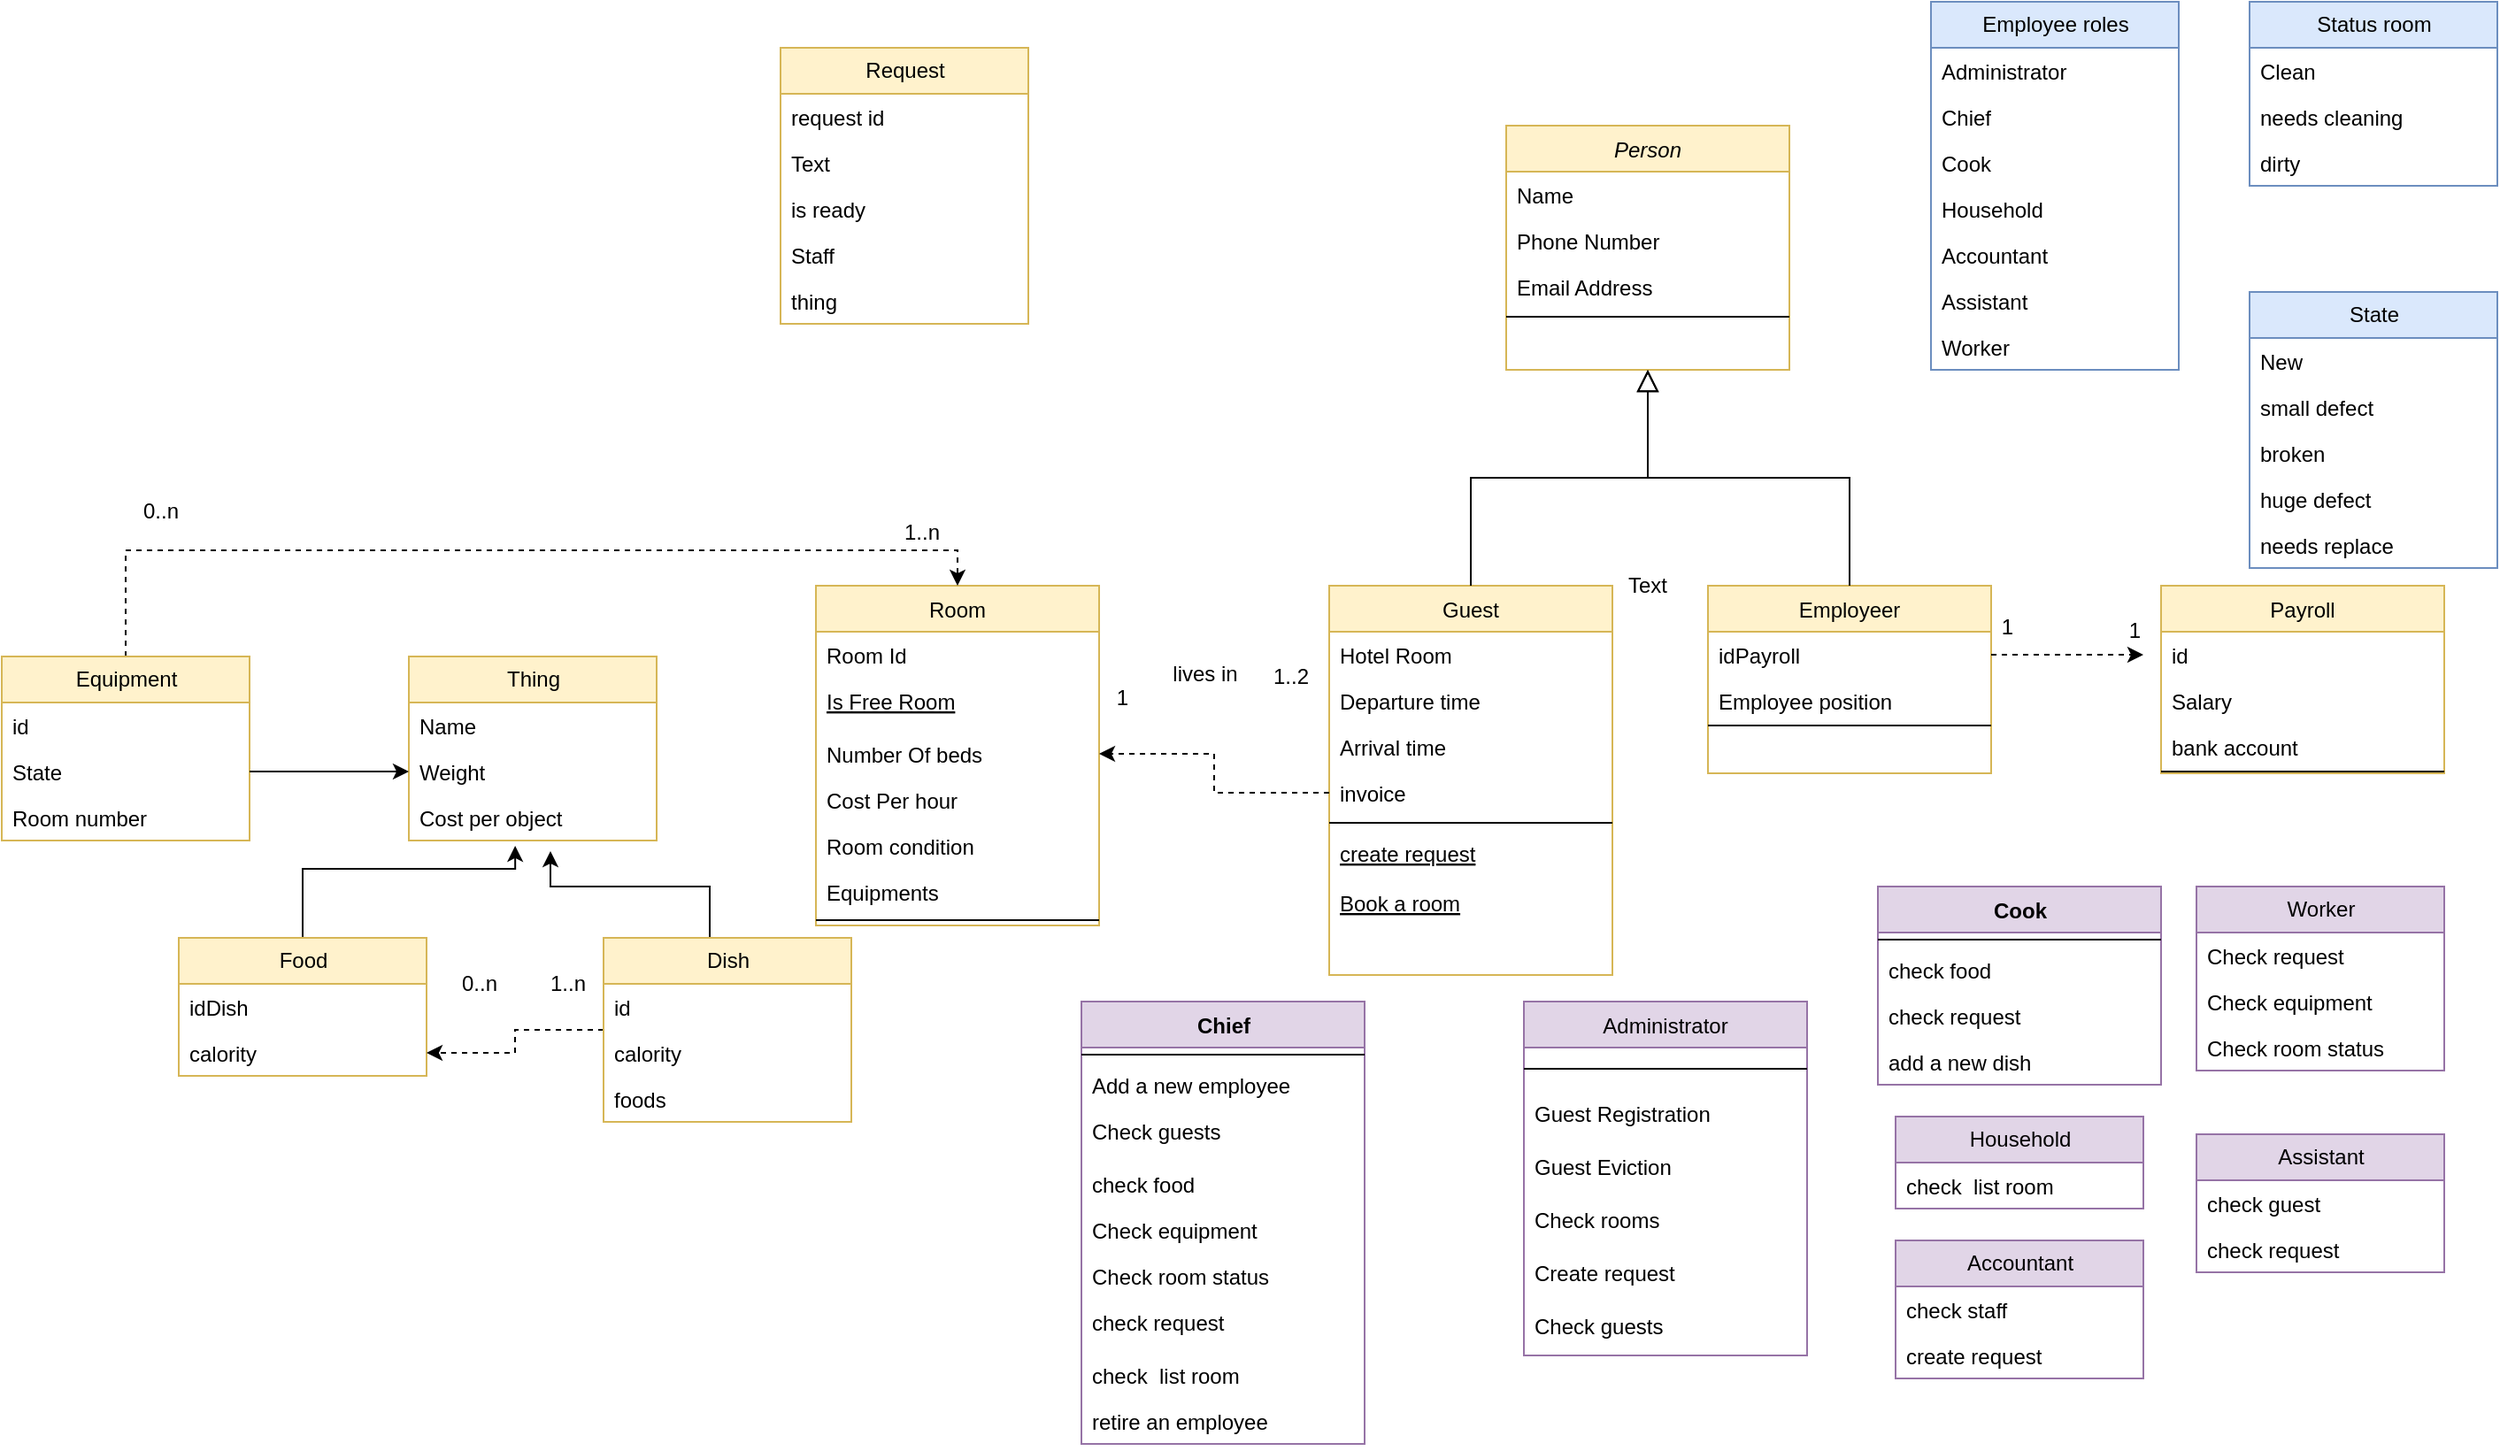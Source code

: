 <mxfile version="14.8.0" type="github">
  <diagram id="C5RBs43oDa-KdzZeNtuy" name="Page-1">
    <mxGraphModel dx="1865" dy="564" grid="1" gridSize="10" guides="1" tooltips="1" connect="1" arrows="1" fold="1" page="1" pageScale="1" pageWidth="827" pageHeight="1169" math="0" shadow="0">
      <root>
        <mxCell id="WIyWlLk6GJQsqaUBKTNV-0" />
        <mxCell id="WIyWlLk6GJQsqaUBKTNV-1" parent="WIyWlLk6GJQsqaUBKTNV-0" />
        <mxCell id="zkfFHV4jXpPFQw0GAbJ--0" value="Person" style="swimlane;fontStyle=2;align=center;verticalAlign=top;childLayout=stackLayout;horizontal=1;startSize=26;horizontalStack=0;resizeParent=1;resizeLast=0;collapsible=1;marginBottom=0;rounded=0;shadow=0;strokeWidth=1;fillColor=#fff2cc;strokeColor=#d6b656;" parent="WIyWlLk6GJQsqaUBKTNV-1" vertex="1">
          <mxGeometry x="220" y="100" width="160" height="138" as="geometry">
            <mxRectangle x="230" y="140" width="160" height="26" as="alternateBounds" />
          </mxGeometry>
        </mxCell>
        <mxCell id="zkfFHV4jXpPFQw0GAbJ--1" value="Name" style="text;align=left;verticalAlign=top;spacingLeft=4;spacingRight=4;overflow=hidden;rotatable=0;points=[[0,0.5],[1,0.5]];portConstraint=eastwest;" parent="zkfFHV4jXpPFQw0GAbJ--0" vertex="1">
          <mxGeometry y="26" width="160" height="26" as="geometry" />
        </mxCell>
        <mxCell id="zkfFHV4jXpPFQw0GAbJ--2" value="Phone Number" style="text;align=left;verticalAlign=top;spacingLeft=4;spacingRight=4;overflow=hidden;rotatable=0;points=[[0,0.5],[1,0.5]];portConstraint=eastwest;rounded=0;shadow=0;html=0;" parent="zkfFHV4jXpPFQw0GAbJ--0" vertex="1">
          <mxGeometry y="52" width="160" height="26" as="geometry" />
        </mxCell>
        <mxCell id="zkfFHV4jXpPFQw0GAbJ--3" value="Email Address" style="text;align=left;verticalAlign=top;spacingLeft=4;spacingRight=4;overflow=hidden;rotatable=0;points=[[0,0.5],[1,0.5]];portConstraint=eastwest;rounded=0;shadow=0;html=0;" parent="zkfFHV4jXpPFQw0GAbJ--0" vertex="1">
          <mxGeometry y="78" width="160" height="26" as="geometry" />
        </mxCell>
        <mxCell id="zkfFHV4jXpPFQw0GAbJ--4" value="" style="line;html=1;strokeWidth=1;align=left;verticalAlign=middle;spacingTop=-1;spacingLeft=3;spacingRight=3;rotatable=0;labelPosition=right;points=[];portConstraint=eastwest;" parent="zkfFHV4jXpPFQw0GAbJ--0" vertex="1">
          <mxGeometry y="104" width="160" height="8" as="geometry" />
        </mxCell>
        <mxCell id="zkfFHV4jXpPFQw0GAbJ--6" value="Guest" style="swimlane;fontStyle=0;align=center;verticalAlign=top;childLayout=stackLayout;horizontal=1;startSize=26;horizontalStack=0;resizeParent=1;resizeLast=0;collapsible=1;marginBottom=0;rounded=0;shadow=0;strokeWidth=1;fillColor=#fff2cc;strokeColor=#d6b656;" parent="WIyWlLk6GJQsqaUBKTNV-1" vertex="1">
          <mxGeometry x="120" y="360" width="160" height="220" as="geometry">
            <mxRectangle x="120" y="360" width="160" height="26" as="alternateBounds" />
          </mxGeometry>
        </mxCell>
        <mxCell id="zkfFHV4jXpPFQw0GAbJ--7" value="Hotel Room" style="text;align=left;verticalAlign=top;spacingLeft=4;spacingRight=4;overflow=hidden;rotatable=0;points=[[0,0.5],[1,0.5]];portConstraint=eastwest;" parent="zkfFHV4jXpPFQw0GAbJ--6" vertex="1">
          <mxGeometry y="26" width="160" height="26" as="geometry" />
        </mxCell>
        <mxCell id="yf0rMmbmhdblQvmh_rV2-175" value="Departure time" style="text;align=left;verticalAlign=top;spacingLeft=4;spacingRight=4;overflow=hidden;rotatable=0;points=[[0,0.5],[1,0.5]];portConstraint=eastwest;rounded=0;shadow=0;html=0;" parent="zkfFHV4jXpPFQw0GAbJ--6" vertex="1">
          <mxGeometry y="52" width="160" height="26" as="geometry" />
        </mxCell>
        <mxCell id="QHT1mPPRwFDzOQVQtcU4-8" value="Arrival time" style="text;align=left;verticalAlign=top;spacingLeft=4;spacingRight=4;overflow=hidden;rotatable=0;points=[[0,0.5],[1,0.5]];portConstraint=eastwest;rounded=0;shadow=0;html=0;" vertex="1" parent="zkfFHV4jXpPFQw0GAbJ--6">
          <mxGeometry y="78" width="160" height="26" as="geometry" />
        </mxCell>
        <mxCell id="zkfFHV4jXpPFQw0GAbJ--8" value="invoice" style="text;align=left;verticalAlign=top;spacingLeft=4;spacingRight=4;overflow=hidden;rotatable=0;points=[[0,0.5],[1,0.5]];portConstraint=eastwest;rounded=0;shadow=0;html=0;" parent="zkfFHV4jXpPFQw0GAbJ--6" vertex="1">
          <mxGeometry y="104" width="160" height="26" as="geometry" />
        </mxCell>
        <mxCell id="zkfFHV4jXpPFQw0GAbJ--9" value="" style="line;html=1;strokeWidth=1;align=left;verticalAlign=middle;spacingTop=-1;spacingLeft=3;spacingRight=3;rotatable=0;labelPosition=right;points=[];portConstraint=eastwest;" parent="zkfFHV4jXpPFQw0GAbJ--6" vertex="1">
          <mxGeometry y="130" width="160" height="8" as="geometry" />
        </mxCell>
        <mxCell id="yf0rMmbmhdblQvmh_rV2-177" value="create request" style="text;align=left;verticalAlign=top;spacingLeft=4;spacingRight=4;overflow=hidden;rotatable=0;points=[[0,0.5],[1,0.5]];portConstraint=eastwest;fontStyle=4" parent="zkfFHV4jXpPFQw0GAbJ--6" vertex="1">
          <mxGeometry y="138" width="160" height="28" as="geometry" />
        </mxCell>
        <mxCell id="zkfFHV4jXpPFQw0GAbJ--10" value="Book a room" style="text;align=left;verticalAlign=top;spacingLeft=4;spacingRight=4;overflow=hidden;rotatable=0;points=[[0,0.5],[1,0.5]];portConstraint=eastwest;fontStyle=4" parent="zkfFHV4jXpPFQw0GAbJ--6" vertex="1">
          <mxGeometry y="166" width="160" height="28" as="geometry" />
        </mxCell>
        <mxCell id="zkfFHV4jXpPFQw0GAbJ--12" value="" style="endArrow=block;endSize=10;endFill=0;shadow=0;strokeWidth=1;rounded=0;edgeStyle=elbowEdgeStyle;elbow=vertical;" parent="WIyWlLk6GJQsqaUBKTNV-1" source="zkfFHV4jXpPFQw0GAbJ--6" target="zkfFHV4jXpPFQw0GAbJ--0" edge="1">
          <mxGeometry width="160" relative="1" as="geometry">
            <mxPoint x="200" y="203" as="sourcePoint" />
            <mxPoint x="200" y="203" as="targetPoint" />
          </mxGeometry>
        </mxCell>
        <mxCell id="zkfFHV4jXpPFQw0GAbJ--13" value="Employeer" style="swimlane;fontStyle=0;align=center;verticalAlign=top;childLayout=stackLayout;horizontal=1;startSize=26;horizontalStack=0;resizeParent=1;resizeLast=0;collapsible=1;marginBottom=0;rounded=0;shadow=0;strokeWidth=1;fillColor=#fff2cc;strokeColor=#d6b656;" parent="WIyWlLk6GJQsqaUBKTNV-1" vertex="1">
          <mxGeometry x="334" y="360" width="160" height="106" as="geometry">
            <mxRectangle x="340" y="380" width="170" height="26" as="alternateBounds" />
          </mxGeometry>
        </mxCell>
        <mxCell id="yf0rMmbmhdblQvmh_rV2-78" value="idPayroll" style="text;align=left;verticalAlign=top;spacingLeft=4;spacingRight=4;overflow=hidden;rotatable=0;points=[[0,0.5],[1,0.5]];portConstraint=eastwest;" parent="zkfFHV4jXpPFQw0GAbJ--13" vertex="1">
          <mxGeometry y="26" width="160" height="26" as="geometry" />
        </mxCell>
        <mxCell id="zkfFHV4jXpPFQw0GAbJ--14" value="Employee position" style="text;align=left;verticalAlign=top;spacingLeft=4;spacingRight=4;overflow=hidden;rotatable=0;points=[[0,0.5],[1,0.5]];portConstraint=eastwest;" parent="zkfFHV4jXpPFQw0GAbJ--13" vertex="1">
          <mxGeometry y="52" width="160" height="26" as="geometry" />
        </mxCell>
        <mxCell id="zkfFHV4jXpPFQw0GAbJ--15" value="" style="line;html=1;strokeWidth=1;align=left;verticalAlign=middle;spacingTop=-1;spacingLeft=3;spacingRight=3;rotatable=0;labelPosition=right;points=[];portConstraint=eastwest;" parent="zkfFHV4jXpPFQw0GAbJ--13" vertex="1">
          <mxGeometry y="78" width="160" height="2" as="geometry" />
        </mxCell>
        <mxCell id="zkfFHV4jXpPFQw0GAbJ--16" value="" style="endArrow=block;endSize=10;endFill=0;shadow=0;strokeWidth=1;rounded=0;edgeStyle=elbowEdgeStyle;elbow=vertical;" parent="WIyWlLk6GJQsqaUBKTNV-1" source="zkfFHV4jXpPFQw0GAbJ--13" target="zkfFHV4jXpPFQw0GAbJ--0" edge="1">
          <mxGeometry width="160" relative="1" as="geometry">
            <mxPoint x="210" y="373" as="sourcePoint" />
            <mxPoint x="310" y="271" as="targetPoint" />
          </mxGeometry>
        </mxCell>
        <mxCell id="yf0rMmbmhdblQvmh_rV2-1" value="Text" style="text;html=1;strokeColor=none;fillColor=none;align=center;verticalAlign=middle;whiteSpace=wrap;rounded=0;" parent="WIyWlLk6GJQsqaUBKTNV-1" vertex="1">
          <mxGeometry x="280" y="350" width="40" height="20" as="geometry" />
        </mxCell>
        <mxCell id="yf0rMmbmhdblQvmh_rV2-2" value="Room" style="swimlane;fontStyle=0;align=center;verticalAlign=top;childLayout=stackLayout;horizontal=1;startSize=26;horizontalStack=0;resizeParent=1;resizeLast=0;collapsible=1;marginBottom=0;rounded=0;shadow=0;strokeWidth=1;fillColor=#fff2cc;strokeColor=#d6b656;" parent="WIyWlLk6GJQsqaUBKTNV-1" vertex="1">
          <mxGeometry x="-170" y="360" width="160" height="192" as="geometry">
            <mxRectangle x="120" y="360" width="160" height="26" as="alternateBounds" />
          </mxGeometry>
        </mxCell>
        <mxCell id="yf0rMmbmhdblQvmh_rV2-3" value="Room Id" style="text;align=left;verticalAlign=top;spacingLeft=4;spacingRight=4;overflow=hidden;rotatable=0;points=[[0,0.5],[1,0.5]];portConstraint=eastwest;" parent="yf0rMmbmhdblQvmh_rV2-2" vertex="1">
          <mxGeometry y="26" width="160" height="26" as="geometry" />
        </mxCell>
        <mxCell id="yf0rMmbmhdblQvmh_rV2-6" value="Is Free Room" style="text;align=left;verticalAlign=top;spacingLeft=4;spacingRight=4;overflow=hidden;rotatable=0;points=[[0,0.5],[1,0.5]];portConstraint=eastwest;fontStyle=4" parent="yf0rMmbmhdblQvmh_rV2-2" vertex="1">
          <mxGeometry y="52" width="160" height="30" as="geometry" />
        </mxCell>
        <mxCell id="yf0rMmbmhdblQvmh_rV2-4" value="Number Of beds" style="text;align=left;verticalAlign=top;spacingLeft=4;spacingRight=4;overflow=hidden;rotatable=0;points=[[0,0.5],[1,0.5]];portConstraint=eastwest;rounded=0;shadow=0;html=0;" parent="yf0rMmbmhdblQvmh_rV2-2" vertex="1">
          <mxGeometry y="82" width="160" height="26" as="geometry" />
        </mxCell>
        <mxCell id="yf0rMmbmhdblQvmh_rV2-31" value="Cost Per hour" style="text;align=left;verticalAlign=top;spacingLeft=4;spacingRight=4;overflow=hidden;rotatable=0;points=[[0,0.5],[1,0.5]];portConstraint=eastwest;rounded=0;shadow=0;html=0;" parent="yf0rMmbmhdblQvmh_rV2-2" vertex="1">
          <mxGeometry y="108" width="160" height="26" as="geometry" />
        </mxCell>
        <mxCell id="yf0rMmbmhdblQvmh_rV2-131" value="Room condition" style="text;align=left;verticalAlign=top;spacingLeft=4;spacingRight=4;overflow=hidden;rotatable=0;points=[[0,0.5],[1,0.5]];portConstraint=eastwest;rounded=0;shadow=0;html=0;" parent="yf0rMmbmhdblQvmh_rV2-2" vertex="1">
          <mxGeometry y="134" width="160" height="26" as="geometry" />
        </mxCell>
        <mxCell id="yf0rMmbmhdblQvmh_rV2-13" value="Equipments" style="text;align=left;verticalAlign=top;spacingLeft=4;spacingRight=4;overflow=hidden;rotatable=0;points=[[0,0.5],[1,0.5]];portConstraint=eastwest;rounded=0;shadow=0;html=0;" parent="yf0rMmbmhdblQvmh_rV2-2" vertex="1">
          <mxGeometry y="160" width="160" height="26" as="geometry" />
        </mxCell>
        <mxCell id="yf0rMmbmhdblQvmh_rV2-5" value="" style="line;html=1;strokeWidth=1;align=left;verticalAlign=middle;spacingTop=-1;spacingLeft=3;spacingRight=3;rotatable=0;labelPosition=right;points=[];portConstraint=eastwest;" parent="yf0rMmbmhdblQvmh_rV2-2" vertex="1">
          <mxGeometry y="186" width="160" height="6" as="geometry" />
        </mxCell>
        <mxCell id="yf0rMmbmhdblQvmh_rV2-14" style="edgeStyle=orthogonalEdgeStyle;rounded=0;orthogonalLoop=1;jettySize=auto;html=1;entryX=1;entryY=0.5;entryDx=0;entryDy=0;dashed=1;" parent="WIyWlLk6GJQsqaUBKTNV-1" source="zkfFHV4jXpPFQw0GAbJ--8" target="yf0rMmbmhdblQvmh_rV2-4" edge="1">
          <mxGeometry relative="1" as="geometry" />
        </mxCell>
        <mxCell id="yf0rMmbmhdblQvmh_rV2-15" value="" style="resizable=0;align=right;verticalAlign=bottom;labelBackgroundColor=none;fontSize=12;" parent="WIyWlLk6GJQsqaUBKTNV-1" connectable="0" vertex="1">
          <mxGeometry x="50" y="429" as="geometry">
            <mxPoint x="65" y="-3" as="offset" />
          </mxGeometry>
        </mxCell>
        <mxCell id="yf0rMmbmhdblQvmh_rV2-18" value="1..2" style="resizable=0;align=right;verticalAlign=bottom;labelBackgroundColor=none;fontSize=12;" parent="WIyWlLk6GJQsqaUBKTNV-1" connectable="0" vertex="1">
          <mxGeometry x="109.997" y="420.002" as="geometry" />
        </mxCell>
        <mxCell id="yf0rMmbmhdblQvmh_rV2-19" value="lives in" style="text;html=1;strokeColor=none;fillColor=none;align=center;verticalAlign=middle;whiteSpace=wrap;rounded=0;" parent="WIyWlLk6GJQsqaUBKTNV-1" vertex="1">
          <mxGeometry x="30" y="400" width="40" height="20" as="geometry" />
        </mxCell>
        <mxCell id="yf0rMmbmhdblQvmh_rV2-21" value="Administrator" style="swimlane;fontStyle=0;align=center;verticalAlign=top;childLayout=stackLayout;horizontal=1;startSize=26;horizontalStack=0;resizeParent=1;resizeLast=0;collapsible=1;marginBottom=0;rounded=0;shadow=0;strokeWidth=1;fillColor=#e1d5e7;strokeColor=#9673a6;" parent="WIyWlLk6GJQsqaUBKTNV-1" vertex="1">
          <mxGeometry x="230" y="595" width="160" height="200" as="geometry">
            <mxRectangle x="340" y="380" width="170" height="26" as="alternateBounds" />
          </mxGeometry>
        </mxCell>
        <mxCell id="yf0rMmbmhdblQvmh_rV2-24" value="" style="line;html=1;strokeWidth=1;align=left;verticalAlign=middle;spacingTop=-1;spacingLeft=3;spacingRight=3;rotatable=0;labelPosition=right;points=[];portConstraint=eastwest;" parent="yf0rMmbmhdblQvmh_rV2-21" vertex="1">
          <mxGeometry y="26" width="160" height="24" as="geometry" />
        </mxCell>
        <mxCell id="yf0rMmbmhdblQvmh_rV2-28" value="Guest Registration" style="text;align=left;verticalAlign=top;spacingLeft=4;spacingRight=4;overflow=hidden;rotatable=0;points=[[0,0.5],[1,0.5]];portConstraint=eastwest;" parent="yf0rMmbmhdblQvmh_rV2-21" vertex="1">
          <mxGeometry y="50" width="160" height="30" as="geometry" />
        </mxCell>
        <mxCell id="yf0rMmbmhdblQvmh_rV2-111" value="Guest Eviction" style="text;align=left;verticalAlign=top;spacingLeft=4;spacingRight=4;overflow=hidden;rotatable=0;points=[[0,0.5],[1,0.5]];portConstraint=eastwest;" parent="yf0rMmbmhdblQvmh_rV2-21" vertex="1">
          <mxGeometry y="80" width="160" height="30" as="geometry" />
        </mxCell>
        <mxCell id="yf0rMmbmhdblQvmh_rV2-112" value="Check rooms" style="text;align=left;verticalAlign=top;spacingLeft=4;spacingRight=4;overflow=hidden;rotatable=0;points=[[0,0.5],[1,0.5]];portConstraint=eastwest;" parent="yf0rMmbmhdblQvmh_rV2-21" vertex="1">
          <mxGeometry y="110" width="160" height="30" as="geometry" />
        </mxCell>
        <mxCell id="yf0rMmbmhdblQvmh_rV2-143" value="Create request " style="text;align=left;verticalAlign=top;spacingLeft=4;spacingRight=4;overflow=hidden;rotatable=0;points=[[0,0.5],[1,0.5]];portConstraint=eastwest;" parent="yf0rMmbmhdblQvmh_rV2-21" vertex="1">
          <mxGeometry y="140" width="160" height="30" as="geometry" />
        </mxCell>
        <mxCell id="yf0rMmbmhdblQvmh_rV2-29" value="Check guests" style="text;align=left;verticalAlign=top;spacingLeft=4;spacingRight=4;overflow=hidden;rotatable=0;points=[[0,0.5],[1,0.5]];portConstraint=eastwest;" parent="yf0rMmbmhdblQvmh_rV2-21" vertex="1">
          <mxGeometry y="170" width="160" height="30" as="geometry" />
        </mxCell>
        <mxCell id="yf0rMmbmhdblQvmh_rV2-27" value="1" style="resizable=0;align=right;verticalAlign=bottom;labelBackgroundColor=none;fontSize=12;" parent="WIyWlLk6GJQsqaUBKTNV-1" connectable="0" vertex="1">
          <mxGeometry x="9.997" y="420.002" as="geometry">
            <mxPoint x="-2" y="12" as="offset" />
          </mxGeometry>
        </mxCell>
        <mxCell id="yf0rMmbmhdblQvmh_rV2-52" value="Chief" style="swimlane;fontStyle=1;align=center;verticalAlign=top;childLayout=stackLayout;horizontal=1;startSize=26;horizontalStack=0;resizeParent=1;resizeParentMax=0;resizeLast=0;collapsible=1;marginBottom=0;rounded=0;html=1;fillColor=#e1d5e7;strokeColor=#9673a6;" parent="WIyWlLk6GJQsqaUBKTNV-1" vertex="1">
          <mxGeometry x="-20" y="595" width="160" height="250" as="geometry" />
        </mxCell>
        <mxCell id="yf0rMmbmhdblQvmh_rV2-54" value="" style="line;strokeWidth=1;fillColor=none;align=left;verticalAlign=middle;spacingTop=-1;spacingLeft=3;spacingRight=3;rotatable=0;labelPosition=right;points=[];portConstraint=eastwest;" parent="yf0rMmbmhdblQvmh_rV2-52" vertex="1">
          <mxGeometry y="26" width="160" height="8" as="geometry" />
        </mxCell>
        <mxCell id="yf0rMmbmhdblQvmh_rV2-55" value="Add a new employee" style="text;strokeColor=none;fillColor=none;align=left;verticalAlign=top;spacingLeft=4;spacingRight=4;overflow=hidden;rotatable=0;points=[[0,0.5],[1,0.5]];portConstraint=eastwest;" parent="yf0rMmbmhdblQvmh_rV2-52" vertex="1">
          <mxGeometry y="34" width="160" height="26" as="geometry" />
        </mxCell>
        <mxCell id="yf0rMmbmhdblQvmh_rV2-170" value="Check guests" style="text;align=left;verticalAlign=top;spacingLeft=4;spacingRight=4;overflow=hidden;rotatable=0;points=[[0,0.5],[1,0.5]];portConstraint=eastwest;" parent="yf0rMmbmhdblQvmh_rV2-52" vertex="1">
          <mxGeometry y="60" width="160" height="30" as="geometry" />
        </mxCell>
        <mxCell id="yf0rMmbmhdblQvmh_rV2-174" value="check food" style="text;strokeColor=none;fillColor=none;align=left;verticalAlign=top;spacingLeft=4;spacingRight=4;overflow=hidden;rotatable=0;points=[[0,0.5],[1,0.5]];portConstraint=eastwest;" parent="yf0rMmbmhdblQvmh_rV2-52" vertex="1">
          <mxGeometry y="90" width="160" height="26" as="geometry" />
        </mxCell>
        <mxCell id="yf0rMmbmhdblQvmh_rV2-172" value="Check equipment" style="text;strokeColor=none;fillColor=none;align=left;verticalAlign=top;spacingLeft=4;spacingRight=4;overflow=hidden;rotatable=0;points=[[0,0.5],[1,0.5]];portConstraint=eastwest;" parent="yf0rMmbmhdblQvmh_rV2-52" vertex="1">
          <mxGeometry y="116" width="160" height="26" as="geometry" />
        </mxCell>
        <mxCell id="yf0rMmbmhdblQvmh_rV2-173" value="Check room status" style="text;strokeColor=none;fillColor=none;align=left;verticalAlign=top;spacingLeft=4;spacingRight=4;overflow=hidden;rotatable=0;points=[[0,0.5],[1,0.5]];portConstraint=eastwest;" parent="yf0rMmbmhdblQvmh_rV2-52" vertex="1">
          <mxGeometry y="142" width="160" height="26" as="geometry" />
        </mxCell>
        <mxCell id="yf0rMmbmhdblQvmh_rV2-169" value="check request " style="text;align=left;verticalAlign=top;spacingLeft=4;spacingRight=4;overflow=hidden;rotatable=0;points=[[0,0.5],[1,0.5]];portConstraint=eastwest;" parent="yf0rMmbmhdblQvmh_rV2-52" vertex="1">
          <mxGeometry y="168" width="160" height="30" as="geometry" />
        </mxCell>
        <mxCell id="yf0rMmbmhdblQvmh_rV2-171" value="check  list room" style="text;strokeColor=none;fillColor=none;align=left;verticalAlign=top;spacingLeft=4;spacingRight=4;overflow=hidden;rotatable=0;points=[[0,0.5],[1,0.5]];portConstraint=eastwest;" parent="yf0rMmbmhdblQvmh_rV2-52" vertex="1">
          <mxGeometry y="198" width="160" height="26" as="geometry" />
        </mxCell>
        <mxCell id="yf0rMmbmhdblQvmh_rV2-166" value="retire an employee" style="text;strokeColor=none;fillColor=none;align=left;verticalAlign=top;spacingLeft=4;spacingRight=4;overflow=hidden;rotatable=0;points=[[0,0.5],[1,0.5]];portConstraint=eastwest;" parent="yf0rMmbmhdblQvmh_rV2-52" vertex="1">
          <mxGeometry y="224" width="160" height="26" as="geometry" />
        </mxCell>
        <mxCell id="yf0rMmbmhdblQvmh_rV2-61" value="Cook" style="swimlane;fontStyle=1;align=center;verticalAlign=top;childLayout=stackLayout;horizontal=1;startSize=26;horizontalStack=0;resizeParent=1;resizeParentMax=0;resizeLast=0;collapsible=1;marginBottom=0;rounded=0;html=1;fillColor=#e1d5e7;strokeColor=#9673a6;" parent="WIyWlLk6GJQsqaUBKTNV-1" vertex="1">
          <mxGeometry x="430" y="530" width="160" height="112" as="geometry" />
        </mxCell>
        <mxCell id="yf0rMmbmhdblQvmh_rV2-63" value="" style="line;strokeWidth=1;fillColor=none;align=left;verticalAlign=middle;spacingTop=-1;spacingLeft=3;spacingRight=3;rotatable=0;labelPosition=right;points=[];portConstraint=eastwest;" parent="yf0rMmbmhdblQvmh_rV2-61" vertex="1">
          <mxGeometry y="26" width="160" height="8" as="geometry" />
        </mxCell>
        <mxCell id="yf0rMmbmhdblQvmh_rV2-101" value="check food" style="text;strokeColor=none;fillColor=none;align=left;verticalAlign=top;spacingLeft=4;spacingRight=4;overflow=hidden;rotatable=0;points=[[0,0.5],[1,0.5]];portConstraint=eastwest;" parent="yf0rMmbmhdblQvmh_rV2-61" vertex="1">
          <mxGeometry y="34" width="160" height="26" as="geometry" />
        </mxCell>
        <mxCell id="yf0rMmbmhdblQvmh_rV2-165" value="check request" style="text;strokeColor=none;fillColor=none;align=left;verticalAlign=top;spacingLeft=4;spacingRight=4;overflow=hidden;rotatable=0;points=[[0,0.5],[1,0.5]];portConstraint=eastwest;" parent="yf0rMmbmhdblQvmh_rV2-61" vertex="1">
          <mxGeometry y="60" width="160" height="26" as="geometry" />
        </mxCell>
        <mxCell id="yf0rMmbmhdblQvmh_rV2-64" value="add a new dish" style="text;strokeColor=none;fillColor=none;align=left;verticalAlign=top;spacingLeft=4;spacingRight=4;overflow=hidden;rotatable=0;points=[[0,0.5],[1,0.5]];portConstraint=eastwest;" parent="yf0rMmbmhdblQvmh_rV2-61" vertex="1">
          <mxGeometry y="86" width="160" height="26" as="geometry" />
        </mxCell>
        <mxCell id="yf0rMmbmhdblQvmh_rV2-79" value="Employee roles" style="swimlane;fontStyle=0;childLayout=stackLayout;horizontal=1;startSize=26;horizontalStack=0;resizeParent=1;resizeParentMax=0;resizeLast=0;collapsible=1;marginBottom=0;rounded=0;html=1;fillColor=#dae8fc;strokeColor=#6c8ebf;" parent="WIyWlLk6GJQsqaUBKTNV-1" vertex="1">
          <mxGeometry x="460" y="30" width="140" height="208" as="geometry" />
        </mxCell>
        <mxCell id="yf0rMmbmhdblQvmh_rV2-80" value="Administrator" style="text;strokeColor=none;fillColor=none;align=left;verticalAlign=top;spacingLeft=4;spacingRight=4;overflow=hidden;rotatable=0;points=[[0,0.5],[1,0.5]];portConstraint=eastwest;" parent="yf0rMmbmhdblQvmh_rV2-79" vertex="1">
          <mxGeometry y="26" width="140" height="26" as="geometry" />
        </mxCell>
        <mxCell id="yf0rMmbmhdblQvmh_rV2-81" value="Chief" style="text;strokeColor=none;fillColor=none;align=left;verticalAlign=top;spacingLeft=4;spacingRight=4;overflow=hidden;rotatable=0;points=[[0,0.5],[1,0.5]];portConstraint=eastwest;" parent="yf0rMmbmhdblQvmh_rV2-79" vertex="1">
          <mxGeometry y="52" width="140" height="26" as="geometry" />
        </mxCell>
        <mxCell id="yf0rMmbmhdblQvmh_rV2-83" value="Cook" style="text;strokeColor=none;fillColor=none;align=left;verticalAlign=top;spacingLeft=4;spacingRight=4;overflow=hidden;rotatable=0;points=[[0,0.5],[1,0.5]];portConstraint=eastwest;" parent="yf0rMmbmhdblQvmh_rV2-79" vertex="1">
          <mxGeometry y="78" width="140" height="26" as="geometry" />
        </mxCell>
        <mxCell id="QHT1mPPRwFDzOQVQtcU4-0" value="Household" style="text;strokeColor=none;fillColor=none;align=left;verticalAlign=top;spacingLeft=4;spacingRight=4;overflow=hidden;rotatable=0;points=[[0,0.5],[1,0.5]];portConstraint=eastwest;" vertex="1" parent="yf0rMmbmhdblQvmh_rV2-79">
          <mxGeometry y="104" width="140" height="26" as="geometry" />
        </mxCell>
        <mxCell id="yf0rMmbmhdblQvmh_rV2-84" value="Accountant" style="text;strokeColor=none;fillColor=none;align=left;verticalAlign=top;spacingLeft=4;spacingRight=4;overflow=hidden;rotatable=0;points=[[0,0.5],[1,0.5]];portConstraint=eastwest;" parent="yf0rMmbmhdblQvmh_rV2-79" vertex="1">
          <mxGeometry y="130" width="140" height="26" as="geometry" />
        </mxCell>
        <mxCell id="yf0rMmbmhdblQvmh_rV2-85" value="Assistant" style="text;strokeColor=none;fillColor=none;align=left;verticalAlign=top;spacingLeft=4;spacingRight=4;overflow=hidden;rotatable=0;points=[[0,0.5],[1,0.5]];portConstraint=eastwest;" parent="yf0rMmbmhdblQvmh_rV2-79" vertex="1">
          <mxGeometry y="156" width="140" height="26" as="geometry" />
        </mxCell>
        <mxCell id="yf0rMmbmhdblQvmh_rV2-82" value="Worker" style="text;strokeColor=none;fillColor=none;align=left;verticalAlign=top;spacingLeft=4;spacingRight=4;overflow=hidden;rotatable=0;points=[[0,0.5],[1,0.5]];portConstraint=eastwest;" parent="yf0rMmbmhdblQvmh_rV2-79" vertex="1">
          <mxGeometry y="182" width="140" height="26" as="geometry" />
        </mxCell>
        <mxCell id="yf0rMmbmhdblQvmh_rV2-86" value="Status room" style="swimlane;fontStyle=0;childLayout=stackLayout;horizontal=1;startSize=26;horizontalStack=0;resizeParent=1;resizeParentMax=0;resizeLast=0;collapsible=1;marginBottom=0;rounded=0;html=1;fillColor=#dae8fc;strokeColor=#6c8ebf;" parent="WIyWlLk6GJQsqaUBKTNV-1" vertex="1">
          <mxGeometry x="640" y="30" width="140" height="104" as="geometry" />
        </mxCell>
        <mxCell id="yf0rMmbmhdblQvmh_rV2-87" value="Clean" style="text;strokeColor=none;fillColor=none;align=left;verticalAlign=top;spacingLeft=4;spacingRight=4;overflow=hidden;rotatable=0;points=[[0,0.5],[1,0.5]];portConstraint=eastwest;" parent="yf0rMmbmhdblQvmh_rV2-86" vertex="1">
          <mxGeometry y="26" width="140" height="26" as="geometry" />
        </mxCell>
        <mxCell id="yf0rMmbmhdblQvmh_rV2-88" value="needs cleaning" style="text;strokeColor=none;fillColor=none;align=left;verticalAlign=top;spacingLeft=4;spacingRight=4;overflow=hidden;rotatable=0;points=[[0,0.5],[1,0.5]];portConstraint=eastwest;" parent="yf0rMmbmhdblQvmh_rV2-86" vertex="1">
          <mxGeometry y="52" width="140" height="26" as="geometry" />
        </mxCell>
        <mxCell id="yf0rMmbmhdblQvmh_rV2-89" value="dirty" style="text;strokeColor=none;fillColor=none;align=left;verticalAlign=top;spacingLeft=4;spacingRight=4;overflow=hidden;rotatable=0;points=[[0,0.5],[1,0.5]];portConstraint=eastwest;" parent="yf0rMmbmhdblQvmh_rV2-86" vertex="1">
          <mxGeometry y="78" width="140" height="26" as="geometry" />
        </mxCell>
        <mxCell id="yf0rMmbmhdblQvmh_rV2-90" value="Thing" style="swimlane;fontStyle=0;childLayout=stackLayout;horizontal=1;startSize=26;fillColor=#fff2cc;horizontalStack=0;resizeParent=1;resizeParentMax=0;resizeLast=0;collapsible=1;marginBottom=0;rounded=0;html=1;strokeColor=#d6b656;" parent="WIyWlLk6GJQsqaUBKTNV-1" vertex="1">
          <mxGeometry x="-400" y="400" width="140" height="104" as="geometry" />
        </mxCell>
        <mxCell id="yf0rMmbmhdblQvmh_rV2-95" value="Name" style="text;strokeColor=none;fillColor=none;align=left;verticalAlign=top;spacingLeft=4;spacingRight=4;overflow=hidden;rotatable=0;points=[[0,0.5],[1,0.5]];portConstraint=eastwest;" parent="yf0rMmbmhdblQvmh_rV2-90" vertex="1">
          <mxGeometry y="26" width="140" height="26" as="geometry" />
        </mxCell>
        <mxCell id="yf0rMmbmhdblQvmh_rV2-91" value="Weight" style="text;strokeColor=none;fillColor=none;align=left;verticalAlign=top;spacingLeft=4;spacingRight=4;overflow=hidden;rotatable=0;points=[[0,0.5],[1,0.5]];portConstraint=eastwest;" parent="yf0rMmbmhdblQvmh_rV2-90" vertex="1">
          <mxGeometry y="52" width="140" height="26" as="geometry" />
        </mxCell>
        <mxCell id="yf0rMmbmhdblQvmh_rV2-92" value="Cost per object" style="text;strokeColor=none;fillColor=none;align=left;verticalAlign=top;spacingLeft=4;spacingRight=4;overflow=hidden;rotatable=0;points=[[0,0.5],[1,0.5]];portConstraint=eastwest;" parent="yf0rMmbmhdblQvmh_rV2-90" vertex="1">
          <mxGeometry y="78" width="140" height="26" as="geometry" />
        </mxCell>
        <mxCell id="yf0rMmbmhdblQvmh_rV2-100" style="edgeStyle=orthogonalEdgeStyle;rounded=0;orthogonalLoop=1;jettySize=auto;html=1;entryX=0.429;entryY=1.115;entryDx=0;entryDy=0;entryPerimeter=0;" parent="WIyWlLk6GJQsqaUBKTNV-1" source="yf0rMmbmhdblQvmh_rV2-96" target="yf0rMmbmhdblQvmh_rV2-92" edge="1">
          <mxGeometry relative="1" as="geometry">
            <Array as="points">
              <mxPoint x="-460" y="520" />
              <mxPoint x="-340" y="520" />
            </Array>
          </mxGeometry>
        </mxCell>
        <mxCell id="yf0rMmbmhdblQvmh_rV2-96" value="Food" style="swimlane;fontStyle=0;childLayout=stackLayout;horizontal=1;startSize=26;fillColor=#fff2cc;horizontalStack=0;resizeParent=1;resizeParentMax=0;resizeLast=0;collapsible=1;marginBottom=0;rounded=0;html=1;strokeColor=#d6b656;" parent="WIyWlLk6GJQsqaUBKTNV-1" vertex="1">
          <mxGeometry x="-530" y="559" width="140" height="78" as="geometry" />
        </mxCell>
        <mxCell id="QHT1mPPRwFDzOQVQtcU4-16" value="idDish" style="text;strokeColor=none;fillColor=none;align=left;verticalAlign=top;spacingLeft=4;spacingRight=4;overflow=hidden;rotatable=0;points=[[0,0.5],[1,0.5]];portConstraint=eastwest;" vertex="1" parent="yf0rMmbmhdblQvmh_rV2-96">
          <mxGeometry y="26" width="140" height="26" as="geometry" />
        </mxCell>
        <mxCell id="yf0rMmbmhdblQvmh_rV2-97" value="calority" style="text;strokeColor=none;fillColor=none;align=left;verticalAlign=top;spacingLeft=4;spacingRight=4;overflow=hidden;rotatable=0;points=[[0,0.5],[1,0.5]];portConstraint=eastwest;" parent="yf0rMmbmhdblQvmh_rV2-96" vertex="1">
          <mxGeometry y="52" width="140" height="26" as="geometry" />
        </mxCell>
        <mxCell id="yf0rMmbmhdblQvmh_rV2-106" style="edgeStyle=orthogonalEdgeStyle;rounded=0;orthogonalLoop=1;jettySize=auto;html=1;entryX=1;entryY=0.5;entryDx=0;entryDy=0;dashed=1;" parent="WIyWlLk6GJQsqaUBKTNV-1" source="yf0rMmbmhdblQvmh_rV2-102" target="yf0rMmbmhdblQvmh_rV2-97" edge="1">
          <mxGeometry relative="1" as="geometry" />
        </mxCell>
        <mxCell id="yf0rMmbmhdblQvmh_rV2-107" style="edgeStyle=orthogonalEdgeStyle;rounded=0;orthogonalLoop=1;jettySize=auto;html=1;" parent="WIyWlLk6GJQsqaUBKTNV-1" source="yf0rMmbmhdblQvmh_rV2-102" edge="1">
          <mxGeometry relative="1" as="geometry">
            <mxPoint x="-320" y="510" as="targetPoint" />
            <Array as="points">
              <mxPoint x="-230" y="530" />
              <mxPoint x="-320" y="530" />
            </Array>
          </mxGeometry>
        </mxCell>
        <mxCell id="yf0rMmbmhdblQvmh_rV2-102" value="Dish" style="swimlane;fontStyle=0;childLayout=stackLayout;horizontal=1;startSize=26;fillColor=#fff2cc;horizontalStack=0;resizeParent=1;resizeParentMax=0;resizeLast=0;collapsible=1;marginBottom=0;rounded=0;html=1;strokeColor=#d6b656;" parent="WIyWlLk6GJQsqaUBKTNV-1" vertex="1">
          <mxGeometry x="-290" y="559" width="140" height="104" as="geometry" />
        </mxCell>
        <mxCell id="QHT1mPPRwFDzOQVQtcU4-17" value="id" style="text;strokeColor=none;fillColor=none;align=left;verticalAlign=top;spacingLeft=4;spacingRight=4;overflow=hidden;rotatable=0;points=[[0,0.5],[1,0.5]];portConstraint=eastwest;" vertex="1" parent="yf0rMmbmhdblQvmh_rV2-102">
          <mxGeometry y="26" width="140" height="26" as="geometry" />
        </mxCell>
        <mxCell id="yf0rMmbmhdblQvmh_rV2-103" value="calority" style="text;strokeColor=none;fillColor=none;align=left;verticalAlign=top;spacingLeft=4;spacingRight=4;overflow=hidden;rotatable=0;points=[[0,0.5],[1,0.5]];portConstraint=eastwest;" parent="yf0rMmbmhdblQvmh_rV2-102" vertex="1">
          <mxGeometry y="52" width="140" height="26" as="geometry" />
        </mxCell>
        <mxCell id="yf0rMmbmhdblQvmh_rV2-104" value="foods" style="text;strokeColor=none;fillColor=none;align=left;verticalAlign=top;spacingLeft=4;spacingRight=4;overflow=hidden;rotatable=0;points=[[0,0.5],[1,0.5]];portConstraint=eastwest;" parent="yf0rMmbmhdblQvmh_rV2-102" vertex="1">
          <mxGeometry y="78" width="140" height="26" as="geometry" />
        </mxCell>
        <mxCell id="yf0rMmbmhdblQvmh_rV2-109" value="0..n" style="text;html=1;strokeColor=none;fillColor=none;align=center;verticalAlign=middle;whiteSpace=wrap;rounded=0;" parent="WIyWlLk6GJQsqaUBKTNV-1" vertex="1">
          <mxGeometry x="-380" y="575" width="40" height="20" as="geometry" />
        </mxCell>
        <mxCell id="yf0rMmbmhdblQvmh_rV2-110" value="1..n" style="text;html=1;strokeColor=none;fillColor=none;align=center;verticalAlign=middle;whiteSpace=wrap;rounded=0;" parent="WIyWlLk6GJQsqaUBKTNV-1" vertex="1">
          <mxGeometry x="-330" y="575" width="40" height="20" as="geometry" />
        </mxCell>
        <mxCell id="yf0rMmbmhdblQvmh_rV2-130" style="edgeStyle=orthogonalEdgeStyle;rounded=0;orthogonalLoop=1;jettySize=auto;html=1;entryX=0.5;entryY=0;entryDx=0;entryDy=0;dashed=1;" parent="WIyWlLk6GJQsqaUBKTNV-1" source="yf0rMmbmhdblQvmh_rV2-113" target="yf0rMmbmhdblQvmh_rV2-2" edge="1">
          <mxGeometry relative="1" as="geometry">
            <Array as="points">
              <mxPoint x="-560" y="340" />
              <mxPoint x="-90" y="340" />
            </Array>
          </mxGeometry>
        </mxCell>
        <mxCell id="yf0rMmbmhdblQvmh_rV2-113" value="Equipment" style="swimlane;fontStyle=0;childLayout=stackLayout;horizontal=1;startSize=26;horizontalStack=0;resizeParent=1;resizeParentMax=0;resizeLast=0;collapsible=1;marginBottom=0;rounded=0;html=1;fillColor=#fff2cc;strokeColor=#d6b656;" parent="WIyWlLk6GJQsqaUBKTNV-1" vertex="1">
          <mxGeometry x="-630" y="400" width="140" height="104" as="geometry" />
        </mxCell>
        <mxCell id="QHT1mPPRwFDzOQVQtcU4-9" value="id" style="text;strokeColor=none;fillColor=none;align=left;verticalAlign=top;spacingLeft=4;spacingRight=4;overflow=hidden;rotatable=0;points=[[0,0.5],[1,0.5]];portConstraint=eastwest;" vertex="1" parent="yf0rMmbmhdblQvmh_rV2-113">
          <mxGeometry y="26" width="140" height="26" as="geometry" />
        </mxCell>
        <mxCell id="yf0rMmbmhdblQvmh_rV2-114" value="State" style="text;strokeColor=none;fillColor=none;align=left;verticalAlign=top;spacingLeft=4;spacingRight=4;overflow=hidden;rotatable=0;points=[[0,0.5],[1,0.5]];portConstraint=eastwest;" parent="yf0rMmbmhdblQvmh_rV2-113" vertex="1">
          <mxGeometry y="52" width="140" height="26" as="geometry" />
        </mxCell>
        <mxCell id="yf0rMmbmhdblQvmh_rV2-115" value="Room number" style="text;strokeColor=none;fillColor=none;align=left;verticalAlign=top;spacingLeft=4;spacingRight=4;overflow=hidden;rotatable=0;points=[[0,0.5],[1,0.5]];portConstraint=eastwest;" parent="yf0rMmbmhdblQvmh_rV2-113" vertex="1">
          <mxGeometry y="78" width="140" height="26" as="geometry" />
        </mxCell>
        <mxCell id="yf0rMmbmhdblQvmh_rV2-125" value="State" style="swimlane;fontStyle=0;childLayout=stackLayout;horizontal=1;startSize=26;horizontalStack=0;resizeParent=1;resizeParentMax=0;resizeLast=0;collapsible=1;marginBottom=0;rounded=0;html=1;fillColor=#dae8fc;strokeColor=#6c8ebf;" parent="WIyWlLk6GJQsqaUBKTNV-1" vertex="1">
          <mxGeometry x="640" y="194" width="140" height="156" as="geometry" />
        </mxCell>
        <mxCell id="yf0rMmbmhdblQvmh_rV2-126" value="New " style="text;strokeColor=none;fillColor=none;align=left;verticalAlign=top;spacingLeft=4;spacingRight=4;overflow=hidden;rotatable=0;points=[[0,0.5],[1,0.5]];portConstraint=eastwest;" parent="yf0rMmbmhdblQvmh_rV2-125" vertex="1">
          <mxGeometry y="26" width="140" height="26" as="geometry" />
        </mxCell>
        <mxCell id="yf0rMmbmhdblQvmh_rV2-127" value="small defect" style="text;strokeColor=none;fillColor=none;align=left;verticalAlign=top;spacingLeft=4;spacingRight=4;overflow=hidden;rotatable=0;points=[[0,0.5],[1,0.5]];portConstraint=eastwest;" parent="yf0rMmbmhdblQvmh_rV2-125" vertex="1">
          <mxGeometry y="52" width="140" height="26" as="geometry" />
        </mxCell>
        <mxCell id="yf0rMmbmhdblQvmh_rV2-140" value="broken" style="text;strokeColor=none;fillColor=none;align=left;verticalAlign=top;spacingLeft=4;spacingRight=4;overflow=hidden;rotatable=0;points=[[0,0.5],[1,0.5]];portConstraint=eastwest;" parent="yf0rMmbmhdblQvmh_rV2-125" vertex="1">
          <mxGeometry y="78" width="140" height="26" as="geometry" />
        </mxCell>
        <mxCell id="yf0rMmbmhdblQvmh_rV2-141" value="huge defect" style="text;strokeColor=none;fillColor=none;align=left;verticalAlign=top;spacingLeft=4;spacingRight=4;overflow=hidden;rotatable=0;points=[[0,0.5],[1,0.5]];portConstraint=eastwest;" parent="yf0rMmbmhdblQvmh_rV2-125" vertex="1">
          <mxGeometry y="104" width="140" height="26" as="geometry" />
        </mxCell>
        <mxCell id="yf0rMmbmhdblQvmh_rV2-128" value="needs replace" style="text;strokeColor=none;fillColor=none;align=left;verticalAlign=top;spacingLeft=4;spacingRight=4;overflow=hidden;rotatable=0;points=[[0,0.5],[1,0.5]];portConstraint=eastwest;" parent="yf0rMmbmhdblQvmh_rV2-125" vertex="1">
          <mxGeometry y="130" width="140" height="26" as="geometry" />
        </mxCell>
        <mxCell id="yf0rMmbmhdblQvmh_rV2-129" style="edgeStyle=orthogonalEdgeStyle;rounded=0;orthogonalLoop=1;jettySize=auto;html=1;entryX=0;entryY=0.5;entryDx=0;entryDy=0;" parent="WIyWlLk6GJQsqaUBKTNV-1" source="yf0rMmbmhdblQvmh_rV2-114" target="yf0rMmbmhdblQvmh_rV2-91" edge="1">
          <mxGeometry relative="1" as="geometry" />
        </mxCell>
        <mxCell id="yf0rMmbmhdblQvmh_rV2-132" value="1..n" style="text;html=1;strokeColor=none;fillColor=none;align=center;verticalAlign=middle;whiteSpace=wrap;rounded=0;" parent="WIyWlLk6GJQsqaUBKTNV-1" vertex="1">
          <mxGeometry x="-130" y="320" width="40" height="20" as="geometry" />
        </mxCell>
        <mxCell id="yf0rMmbmhdblQvmh_rV2-134" value="0..n" style="text;html=1;strokeColor=none;fillColor=none;align=center;verticalAlign=middle;whiteSpace=wrap;rounded=0;" parent="WIyWlLk6GJQsqaUBKTNV-1" vertex="1">
          <mxGeometry x="-560" y="308" width="40" height="20" as="geometry" />
        </mxCell>
        <mxCell id="yf0rMmbmhdblQvmh_rV2-135" value="Request" style="swimlane;fontStyle=0;childLayout=stackLayout;horizontal=1;startSize=26;fillColor=#fff2cc;horizontalStack=0;resizeParent=1;resizeParentMax=0;resizeLast=0;collapsible=1;marginBottom=0;rounded=0;html=1;strokeColor=#d6b656;" parent="WIyWlLk6GJQsqaUBKTNV-1" vertex="1">
          <mxGeometry x="-190" y="56" width="140" height="156" as="geometry" />
        </mxCell>
        <mxCell id="yf0rMmbmhdblQvmh_rV2-136" value="request id" style="text;strokeColor=none;fillColor=none;align=left;verticalAlign=top;spacingLeft=4;spacingRight=4;overflow=hidden;rotatable=0;points=[[0,0.5],[1,0.5]];portConstraint=eastwest;" parent="yf0rMmbmhdblQvmh_rV2-135" vertex="1">
          <mxGeometry y="26" width="140" height="26" as="geometry" />
        </mxCell>
        <mxCell id="yf0rMmbmhdblQvmh_rV2-139" value="Text" style="text;strokeColor=none;fillColor=none;align=left;verticalAlign=top;spacingLeft=4;spacingRight=4;overflow=hidden;rotatable=0;points=[[0,0.5],[1,0.5]];portConstraint=eastwest;" parent="yf0rMmbmhdblQvmh_rV2-135" vertex="1">
          <mxGeometry y="52" width="140" height="26" as="geometry" />
        </mxCell>
        <mxCell id="yf0rMmbmhdblQvmh_rV2-161" value="is ready" style="text;strokeColor=none;fillColor=none;align=left;verticalAlign=top;spacingLeft=4;spacingRight=4;overflow=hidden;rotatable=0;points=[[0,0.5],[1,0.5]];portConstraint=eastwest;" parent="yf0rMmbmhdblQvmh_rV2-135" vertex="1">
          <mxGeometry y="78" width="140" height="26" as="geometry" />
        </mxCell>
        <mxCell id="yf0rMmbmhdblQvmh_rV2-137" value="Staff" style="text;strokeColor=none;fillColor=none;align=left;verticalAlign=top;spacingLeft=4;spacingRight=4;overflow=hidden;rotatable=0;points=[[0,0.5],[1,0.5]];portConstraint=eastwest;" parent="yf0rMmbmhdblQvmh_rV2-135" vertex="1">
          <mxGeometry y="104" width="140" height="26" as="geometry" />
        </mxCell>
        <mxCell id="yf0rMmbmhdblQvmh_rV2-138" value="thing" style="text;strokeColor=none;fillColor=none;align=left;verticalAlign=top;spacingLeft=4;spacingRight=4;overflow=hidden;rotatable=0;points=[[0,0.5],[1,0.5]];portConstraint=eastwest;" parent="yf0rMmbmhdblQvmh_rV2-135" vertex="1">
          <mxGeometry y="130" width="140" height="26" as="geometry" />
        </mxCell>
        <mxCell id="yf0rMmbmhdblQvmh_rV2-144" value="Worker" style="swimlane;fontStyle=0;childLayout=stackLayout;horizontal=1;startSize=26;fillColor=#e1d5e7;horizontalStack=0;resizeParent=1;resizeParentMax=0;resizeLast=0;collapsible=1;marginBottom=0;rounded=0;html=1;strokeColor=#9673a6;" parent="WIyWlLk6GJQsqaUBKTNV-1" vertex="1">
          <mxGeometry x="610" y="530" width="140" height="104" as="geometry" />
        </mxCell>
        <mxCell id="yf0rMmbmhdblQvmh_rV2-145" value="Check request" style="text;strokeColor=none;fillColor=none;align=left;verticalAlign=top;spacingLeft=4;spacingRight=4;overflow=hidden;rotatable=0;points=[[0,0.5],[1,0.5]];portConstraint=eastwest;" parent="yf0rMmbmhdblQvmh_rV2-144" vertex="1">
          <mxGeometry y="26" width="140" height="26" as="geometry" />
        </mxCell>
        <mxCell id="yf0rMmbmhdblQvmh_rV2-146" value="Check equipment" style="text;strokeColor=none;fillColor=none;align=left;verticalAlign=top;spacingLeft=4;spacingRight=4;overflow=hidden;rotatable=0;points=[[0,0.5],[1,0.5]];portConstraint=eastwest;" parent="yf0rMmbmhdblQvmh_rV2-144" vertex="1">
          <mxGeometry y="52" width="140" height="26" as="geometry" />
        </mxCell>
        <mxCell id="yf0rMmbmhdblQvmh_rV2-147" value="Check room status" style="text;strokeColor=none;fillColor=none;align=left;verticalAlign=top;spacingLeft=4;spacingRight=4;overflow=hidden;rotatable=0;points=[[0,0.5],[1,0.5]];portConstraint=eastwest;" parent="yf0rMmbmhdblQvmh_rV2-144" vertex="1">
          <mxGeometry y="78" width="140" height="26" as="geometry" />
        </mxCell>
        <mxCell id="yf0rMmbmhdblQvmh_rV2-148" value="Household" style="swimlane;fontStyle=0;childLayout=stackLayout;horizontal=1;startSize=26;fillColor=#e1d5e7;horizontalStack=0;resizeParent=1;resizeParentMax=0;resizeLast=0;collapsible=1;marginBottom=0;rounded=0;html=1;strokeColor=#9673a6;" parent="WIyWlLk6GJQsqaUBKTNV-1" vertex="1">
          <mxGeometry x="440" y="660" width="140" height="52" as="geometry" />
        </mxCell>
        <mxCell id="yf0rMmbmhdblQvmh_rV2-149" value="check  list room" style="text;strokeColor=none;fillColor=none;align=left;verticalAlign=top;spacingLeft=4;spacingRight=4;overflow=hidden;rotatable=0;points=[[0,0.5],[1,0.5]];portConstraint=eastwest;" parent="yf0rMmbmhdblQvmh_rV2-148" vertex="1">
          <mxGeometry y="26" width="140" height="26" as="geometry" />
        </mxCell>
        <mxCell id="yf0rMmbmhdblQvmh_rV2-152" value="Assistant" style="swimlane;fontStyle=0;childLayout=stackLayout;horizontal=1;startSize=26;fillColor=#e1d5e7;horizontalStack=0;resizeParent=1;resizeParentMax=0;resizeLast=0;collapsible=1;marginBottom=0;rounded=0;html=1;strokeColor=#9673a6;" parent="WIyWlLk6GJQsqaUBKTNV-1" vertex="1">
          <mxGeometry x="610" y="670" width="140" height="78" as="geometry" />
        </mxCell>
        <mxCell id="yf0rMmbmhdblQvmh_rV2-164" value="check guest" style="text;strokeColor=none;fillColor=none;align=left;verticalAlign=top;spacingLeft=4;spacingRight=4;overflow=hidden;rotatable=0;points=[[0,0.5],[1,0.5]];portConstraint=eastwest;" parent="yf0rMmbmhdblQvmh_rV2-152" vertex="1">
          <mxGeometry y="26" width="140" height="26" as="geometry" />
        </mxCell>
        <mxCell id="yf0rMmbmhdblQvmh_rV2-155" value="check request" style="text;strokeColor=none;fillColor=none;align=left;verticalAlign=top;spacingLeft=4;spacingRight=4;overflow=hidden;rotatable=0;points=[[0,0.5],[1,0.5]];portConstraint=eastwest;" parent="yf0rMmbmhdblQvmh_rV2-152" vertex="1">
          <mxGeometry y="52" width="140" height="26" as="geometry" />
        </mxCell>
        <mxCell id="QHT1mPPRwFDzOQVQtcU4-1" value="Payroll" style="swimlane;fontStyle=0;align=center;verticalAlign=top;childLayout=stackLayout;horizontal=1;startSize=26;horizontalStack=0;resizeParent=1;resizeLast=0;collapsible=1;marginBottom=0;rounded=0;shadow=0;strokeWidth=1;fillColor=#fff2cc;strokeColor=#d6b656;" vertex="1" parent="WIyWlLk6GJQsqaUBKTNV-1">
          <mxGeometry x="590" y="360" width="160" height="106" as="geometry">
            <mxRectangle x="340" y="380" width="170" height="26" as="alternateBounds" />
          </mxGeometry>
        </mxCell>
        <mxCell id="QHT1mPPRwFDzOQVQtcU4-15" value="id" style="text;align=left;verticalAlign=top;spacingLeft=4;spacingRight=4;overflow=hidden;rotatable=0;points=[[0,0.5],[1,0.5]];portConstraint=eastwest;" vertex="1" parent="QHT1mPPRwFDzOQVQtcU4-1">
          <mxGeometry y="26" width="160" height="26" as="geometry" />
        </mxCell>
        <mxCell id="QHT1mPPRwFDzOQVQtcU4-2" value="Salary" style="text;align=left;verticalAlign=top;spacingLeft=4;spacingRight=4;overflow=hidden;rotatable=0;points=[[0,0.5],[1,0.5]];portConstraint=eastwest;" vertex="1" parent="QHT1mPPRwFDzOQVQtcU4-1">
          <mxGeometry y="52" width="160" height="26" as="geometry" />
        </mxCell>
        <mxCell id="QHT1mPPRwFDzOQVQtcU4-3" value="bank account" style="text;align=left;verticalAlign=top;spacingLeft=4;spacingRight=4;overflow=hidden;rotatable=0;points=[[0,0.5],[1,0.5]];portConstraint=eastwest;" vertex="1" parent="QHT1mPPRwFDzOQVQtcU4-1">
          <mxGeometry y="78" width="160" height="26" as="geometry" />
        </mxCell>
        <mxCell id="QHT1mPPRwFDzOQVQtcU4-4" value="" style="line;html=1;strokeWidth=1;align=left;verticalAlign=middle;spacingTop=-1;spacingLeft=3;spacingRight=3;rotatable=0;labelPosition=right;points=[];portConstraint=eastwest;" vertex="1" parent="QHT1mPPRwFDzOQVQtcU4-1">
          <mxGeometry y="104" width="160" height="2" as="geometry" />
        </mxCell>
        <mxCell id="QHT1mPPRwFDzOQVQtcU4-5" style="edgeStyle=orthogonalEdgeStyle;rounded=0;orthogonalLoop=1;jettySize=auto;html=1;dashed=1;" edge="1" parent="WIyWlLk6GJQsqaUBKTNV-1" source="yf0rMmbmhdblQvmh_rV2-78">
          <mxGeometry relative="1" as="geometry">
            <mxPoint x="580" y="399" as="targetPoint" />
          </mxGeometry>
        </mxCell>
        <mxCell id="QHT1mPPRwFDzOQVQtcU4-6" value="1" style="resizable=0;align=right;verticalAlign=bottom;labelBackgroundColor=none;fontSize=12;" connectable="0" vertex="1" parent="WIyWlLk6GJQsqaUBKTNV-1">
          <mxGeometry x="509.997" y="380.002" as="geometry">
            <mxPoint x="-2" y="12" as="offset" />
          </mxGeometry>
        </mxCell>
        <mxCell id="QHT1mPPRwFDzOQVQtcU4-7" value="1" style="resizable=0;align=right;verticalAlign=bottom;labelBackgroundColor=none;fontSize=12;" connectable="0" vertex="1" parent="WIyWlLk6GJQsqaUBKTNV-1">
          <mxGeometry x="29.997" y="445.002" as="geometry">
            <mxPoint x="550" y="-51" as="offset" />
          </mxGeometry>
        </mxCell>
        <mxCell id="QHT1mPPRwFDzOQVQtcU4-10" value="Accountant" style="swimlane;fontStyle=0;childLayout=stackLayout;horizontal=1;startSize=26;fillColor=#e1d5e7;horizontalStack=0;resizeParent=1;resizeParentMax=0;resizeLast=0;collapsible=1;marginBottom=0;rounded=0;html=1;strokeColor=#9673a6;" vertex="1" parent="WIyWlLk6GJQsqaUBKTNV-1">
          <mxGeometry x="440" y="730" width="140" height="78" as="geometry" />
        </mxCell>
        <mxCell id="QHT1mPPRwFDzOQVQtcU4-12" value="check staff" style="text;strokeColor=none;fillColor=none;align=left;verticalAlign=top;spacingLeft=4;spacingRight=4;overflow=hidden;rotatable=0;points=[[0,0.5],[1,0.5]];portConstraint=eastwest;" vertex="1" parent="QHT1mPPRwFDzOQVQtcU4-10">
          <mxGeometry y="26" width="140" height="26" as="geometry" />
        </mxCell>
        <mxCell id="QHT1mPPRwFDzOQVQtcU4-11" value="create request" style="text;strokeColor=none;fillColor=none;align=left;verticalAlign=top;spacingLeft=4;spacingRight=4;overflow=hidden;rotatable=0;points=[[0,0.5],[1,0.5]];portConstraint=eastwest;" vertex="1" parent="QHT1mPPRwFDzOQVQtcU4-10">
          <mxGeometry y="52" width="140" height="26" as="geometry" />
        </mxCell>
      </root>
    </mxGraphModel>
  </diagram>
</mxfile>
